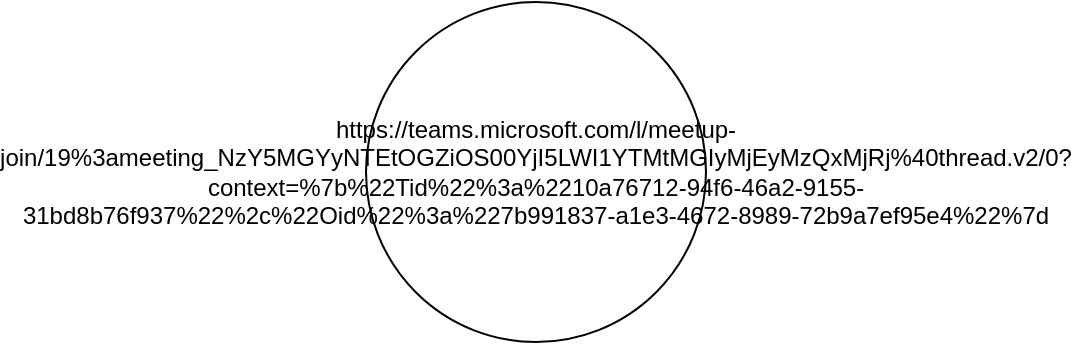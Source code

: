 <mxfile version="27.1.6">
  <diagram name="Página-1" id="LPzA1EdKOrGCX12UJips">
    <mxGraphModel dx="1699" dy="421" grid="1" gridSize="10" guides="1" tooltips="1" connect="1" arrows="1" fold="1" page="1" pageScale="1" pageWidth="827" pageHeight="1169" math="0" shadow="0">
      <root>
        <mxCell id="0" />
        <mxCell id="1" parent="0" />
        <mxCell id="WFEcCdlsycjdtx6d7BAT-1" value="https://teams.microsoft.com/l/meetup-join/19%3ameeting_NzY5MGYyNTEtOGZiOS00YjI5LWI1YTMtMGIyMjEyMzQxMjRj%40thread.v2/0?context=%7b%22Tid%22%3a%2210a76712-94f6-46a2-9155-31bd8b76f937%22%2c%22Oid%22%3a%227b991837-a1e3-4672-8989-72b9a7ef95e4%22%7d" style="ellipse;whiteSpace=wrap;html=1;aspect=fixed;" parent="1" vertex="1">
          <mxGeometry x="60" y="90" width="170" height="170" as="geometry" />
        </mxCell>
      </root>
    </mxGraphModel>
  </diagram>
</mxfile>

